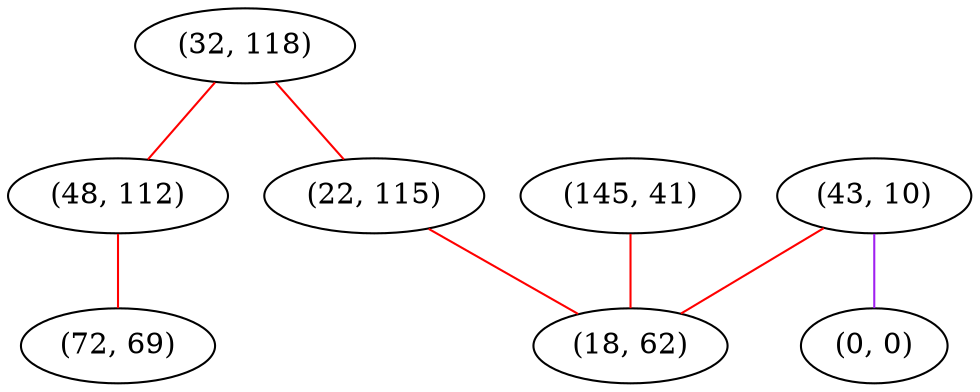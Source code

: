 graph "" {
"(32, 118)";
"(43, 10)";
"(48, 112)";
"(145, 41)";
"(22, 115)";
"(0, 0)";
"(18, 62)";
"(72, 69)";
"(32, 118)" -- "(22, 115)"  [color=red, key=0, weight=1];
"(32, 118)" -- "(48, 112)"  [color=red, key=0, weight=1];
"(43, 10)" -- "(18, 62)"  [color=red, key=0, weight=1];
"(43, 10)" -- "(0, 0)"  [color=purple, key=0, weight=4];
"(48, 112)" -- "(72, 69)"  [color=red, key=0, weight=1];
"(145, 41)" -- "(18, 62)"  [color=red, key=0, weight=1];
"(22, 115)" -- "(18, 62)"  [color=red, key=0, weight=1];
}
